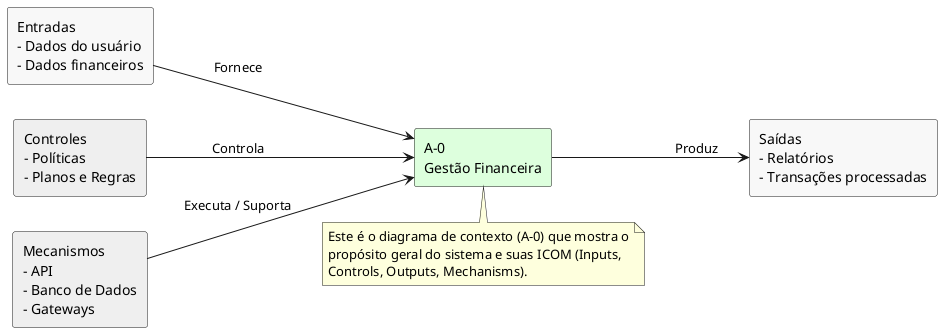 @startuml
' IDEF0 - Nível 0 (Contexto Geral)
skinparam defaultFontColor #000000
skinparam backgroundColor white
left to right direction

rectangle "Entradas\n- Dados do usuário\n- Dados financeiros" as Inputs #F8F8F8
rectangle "A-0\nGestão Financeira" as A0 #DDFFDD
rectangle "Saídas\n- Relatórios\n- Transações processadas" as Outputs #F8F8F8
rectangle "Controles\n- Políticas\n- Planos e Regras" as Controls #EFEFEF
rectangle "Mecanismos\n- API\n- Banco de Dados\n- Gateways" as Mechanisms #EFEFEF

Inputs --> A0 : Fornece
A0 --> Outputs : Produz
Controls --> A0 : Controla
Mechanisms --> A0 : Executa / Suporta

note bottom of A0
  Este é o diagrama de contexto (A-0) que mostra o
  propósito geral do sistema e suas ICOM (Inputs,
  Controls, Outputs, Mechanisms).
end note

@enduml
